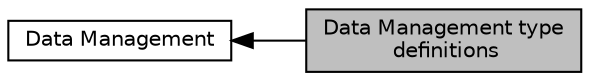 digraph "Data Management type definitions"
{
  edge [fontname="Helvetica",fontsize="10",labelfontname="Helvetica",labelfontsize="10"];
  node [fontname="Helvetica",fontsize="10",shape=record];
  rankdir=LR;
  Node0 [label="Data Management type\l definitions",height=0.2,width=0.4,color="black", fillcolor="grey75", style="filled", fontcolor="black"];
  Node1 [label="Data Management",height=0.2,width=0.4,color="black", fillcolor="white", style="filled",URL="$group__datalib.html"];
  Node1->Node0 [shape=plaintext, dir="back", style="solid"];
}
